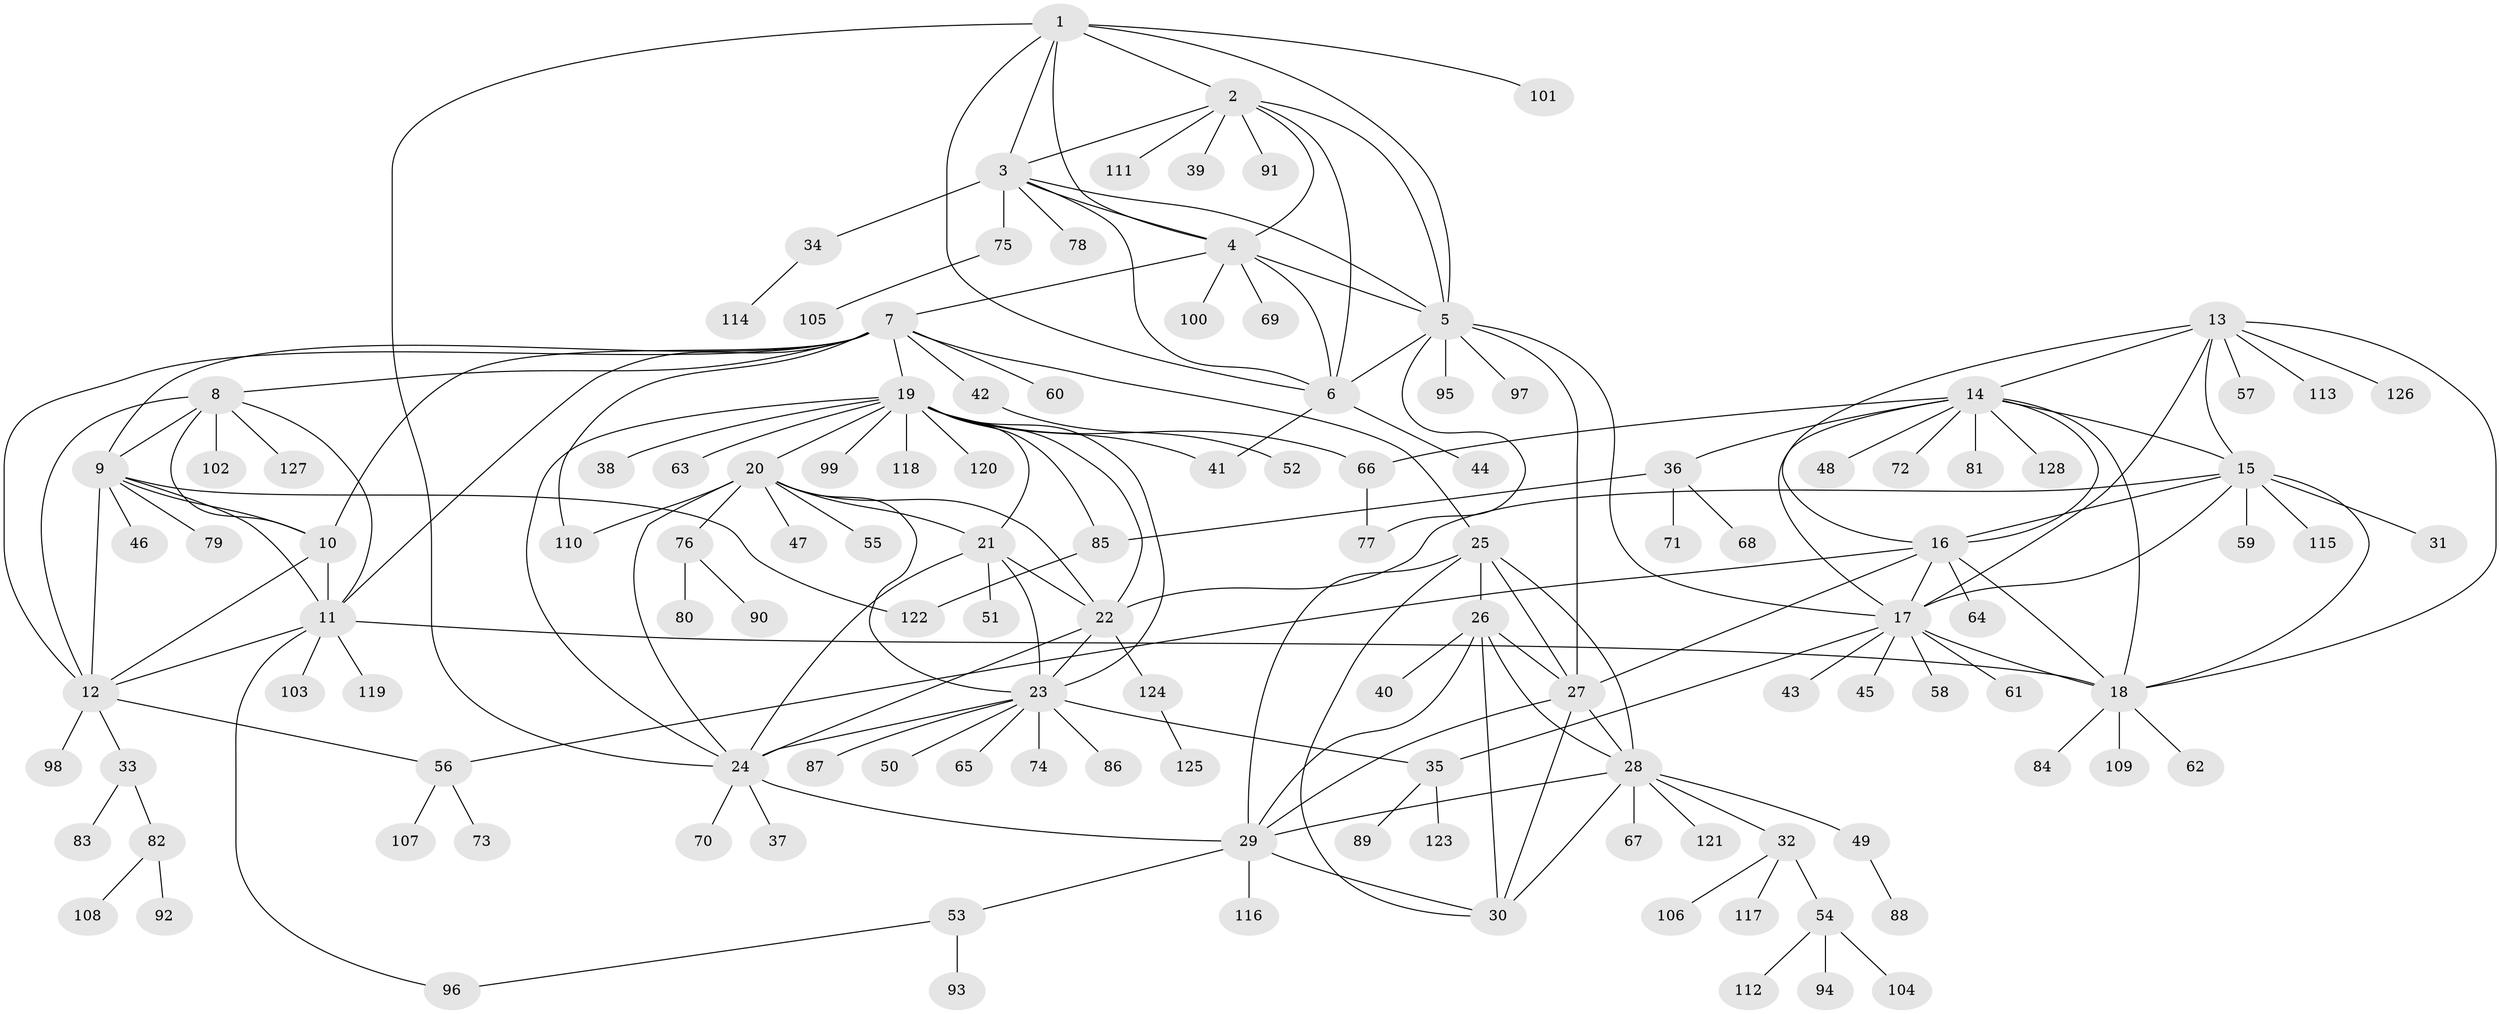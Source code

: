 // coarse degree distribution, {9: 0.05, 6: 0.02, 7: 0.01, 5: 0.04, 13: 0.01, 8: 0.02, 3: 0.07, 12: 0.01, 11: 0.02, 10: 0.01, 4: 0.03, 1: 0.66, 2: 0.05}
// Generated by graph-tools (version 1.1) at 2025/52/02/27/25 19:52:21]
// undirected, 128 vertices, 192 edges
graph export_dot {
graph [start="1"]
  node [color=gray90,style=filled];
  1;
  2;
  3;
  4;
  5;
  6;
  7;
  8;
  9;
  10;
  11;
  12;
  13;
  14;
  15;
  16;
  17;
  18;
  19;
  20;
  21;
  22;
  23;
  24;
  25;
  26;
  27;
  28;
  29;
  30;
  31;
  32;
  33;
  34;
  35;
  36;
  37;
  38;
  39;
  40;
  41;
  42;
  43;
  44;
  45;
  46;
  47;
  48;
  49;
  50;
  51;
  52;
  53;
  54;
  55;
  56;
  57;
  58;
  59;
  60;
  61;
  62;
  63;
  64;
  65;
  66;
  67;
  68;
  69;
  70;
  71;
  72;
  73;
  74;
  75;
  76;
  77;
  78;
  79;
  80;
  81;
  82;
  83;
  84;
  85;
  86;
  87;
  88;
  89;
  90;
  91;
  92;
  93;
  94;
  95;
  96;
  97;
  98;
  99;
  100;
  101;
  102;
  103;
  104;
  105;
  106;
  107;
  108;
  109;
  110;
  111;
  112;
  113;
  114;
  115;
  116;
  117;
  118;
  119;
  120;
  121;
  122;
  123;
  124;
  125;
  126;
  127;
  128;
  1 -- 2;
  1 -- 3;
  1 -- 4;
  1 -- 5;
  1 -- 6;
  1 -- 24;
  1 -- 101;
  2 -- 3;
  2 -- 4;
  2 -- 5;
  2 -- 6;
  2 -- 39;
  2 -- 91;
  2 -- 111;
  3 -- 4;
  3 -- 5;
  3 -- 6;
  3 -- 34;
  3 -- 75;
  3 -- 78;
  4 -- 5;
  4 -- 6;
  4 -- 7;
  4 -- 69;
  4 -- 100;
  5 -- 6;
  5 -- 17;
  5 -- 27;
  5 -- 77;
  5 -- 95;
  5 -- 97;
  6 -- 41;
  6 -- 44;
  7 -- 8;
  7 -- 9;
  7 -- 10;
  7 -- 11;
  7 -- 12;
  7 -- 19;
  7 -- 25;
  7 -- 42;
  7 -- 60;
  7 -- 110;
  8 -- 9;
  8 -- 10;
  8 -- 11;
  8 -- 12;
  8 -- 102;
  8 -- 127;
  9 -- 10;
  9 -- 11;
  9 -- 12;
  9 -- 46;
  9 -- 79;
  9 -- 122;
  10 -- 11;
  10 -- 12;
  11 -- 12;
  11 -- 18;
  11 -- 96;
  11 -- 103;
  11 -- 119;
  12 -- 33;
  12 -- 56;
  12 -- 98;
  13 -- 14;
  13 -- 15;
  13 -- 16;
  13 -- 17;
  13 -- 18;
  13 -- 57;
  13 -- 113;
  13 -- 126;
  14 -- 15;
  14 -- 16;
  14 -- 17;
  14 -- 18;
  14 -- 36;
  14 -- 48;
  14 -- 66;
  14 -- 72;
  14 -- 81;
  14 -- 128;
  15 -- 16;
  15 -- 17;
  15 -- 18;
  15 -- 22;
  15 -- 31;
  15 -- 59;
  15 -- 115;
  16 -- 17;
  16 -- 18;
  16 -- 27;
  16 -- 56;
  16 -- 64;
  17 -- 18;
  17 -- 35;
  17 -- 43;
  17 -- 45;
  17 -- 58;
  17 -- 61;
  18 -- 62;
  18 -- 84;
  18 -- 109;
  19 -- 20;
  19 -- 21;
  19 -- 22;
  19 -- 23;
  19 -- 24;
  19 -- 38;
  19 -- 41;
  19 -- 63;
  19 -- 66;
  19 -- 85;
  19 -- 99;
  19 -- 118;
  19 -- 120;
  20 -- 21;
  20 -- 22;
  20 -- 23;
  20 -- 24;
  20 -- 47;
  20 -- 55;
  20 -- 76;
  20 -- 110;
  21 -- 22;
  21 -- 23;
  21 -- 24;
  21 -- 51;
  22 -- 23;
  22 -- 24;
  22 -- 124;
  23 -- 24;
  23 -- 35;
  23 -- 50;
  23 -- 65;
  23 -- 74;
  23 -- 86;
  23 -- 87;
  24 -- 29;
  24 -- 37;
  24 -- 70;
  25 -- 26;
  25 -- 27;
  25 -- 28;
  25 -- 29;
  25 -- 30;
  26 -- 27;
  26 -- 28;
  26 -- 29;
  26 -- 30;
  26 -- 40;
  27 -- 28;
  27 -- 29;
  27 -- 30;
  28 -- 29;
  28 -- 30;
  28 -- 32;
  28 -- 49;
  28 -- 67;
  28 -- 121;
  29 -- 30;
  29 -- 53;
  29 -- 116;
  32 -- 54;
  32 -- 106;
  32 -- 117;
  33 -- 82;
  33 -- 83;
  34 -- 114;
  35 -- 89;
  35 -- 123;
  36 -- 68;
  36 -- 71;
  36 -- 85;
  42 -- 52;
  49 -- 88;
  53 -- 93;
  53 -- 96;
  54 -- 94;
  54 -- 104;
  54 -- 112;
  56 -- 73;
  56 -- 107;
  66 -- 77;
  75 -- 105;
  76 -- 80;
  76 -- 90;
  82 -- 92;
  82 -- 108;
  85 -- 122;
  124 -- 125;
}
